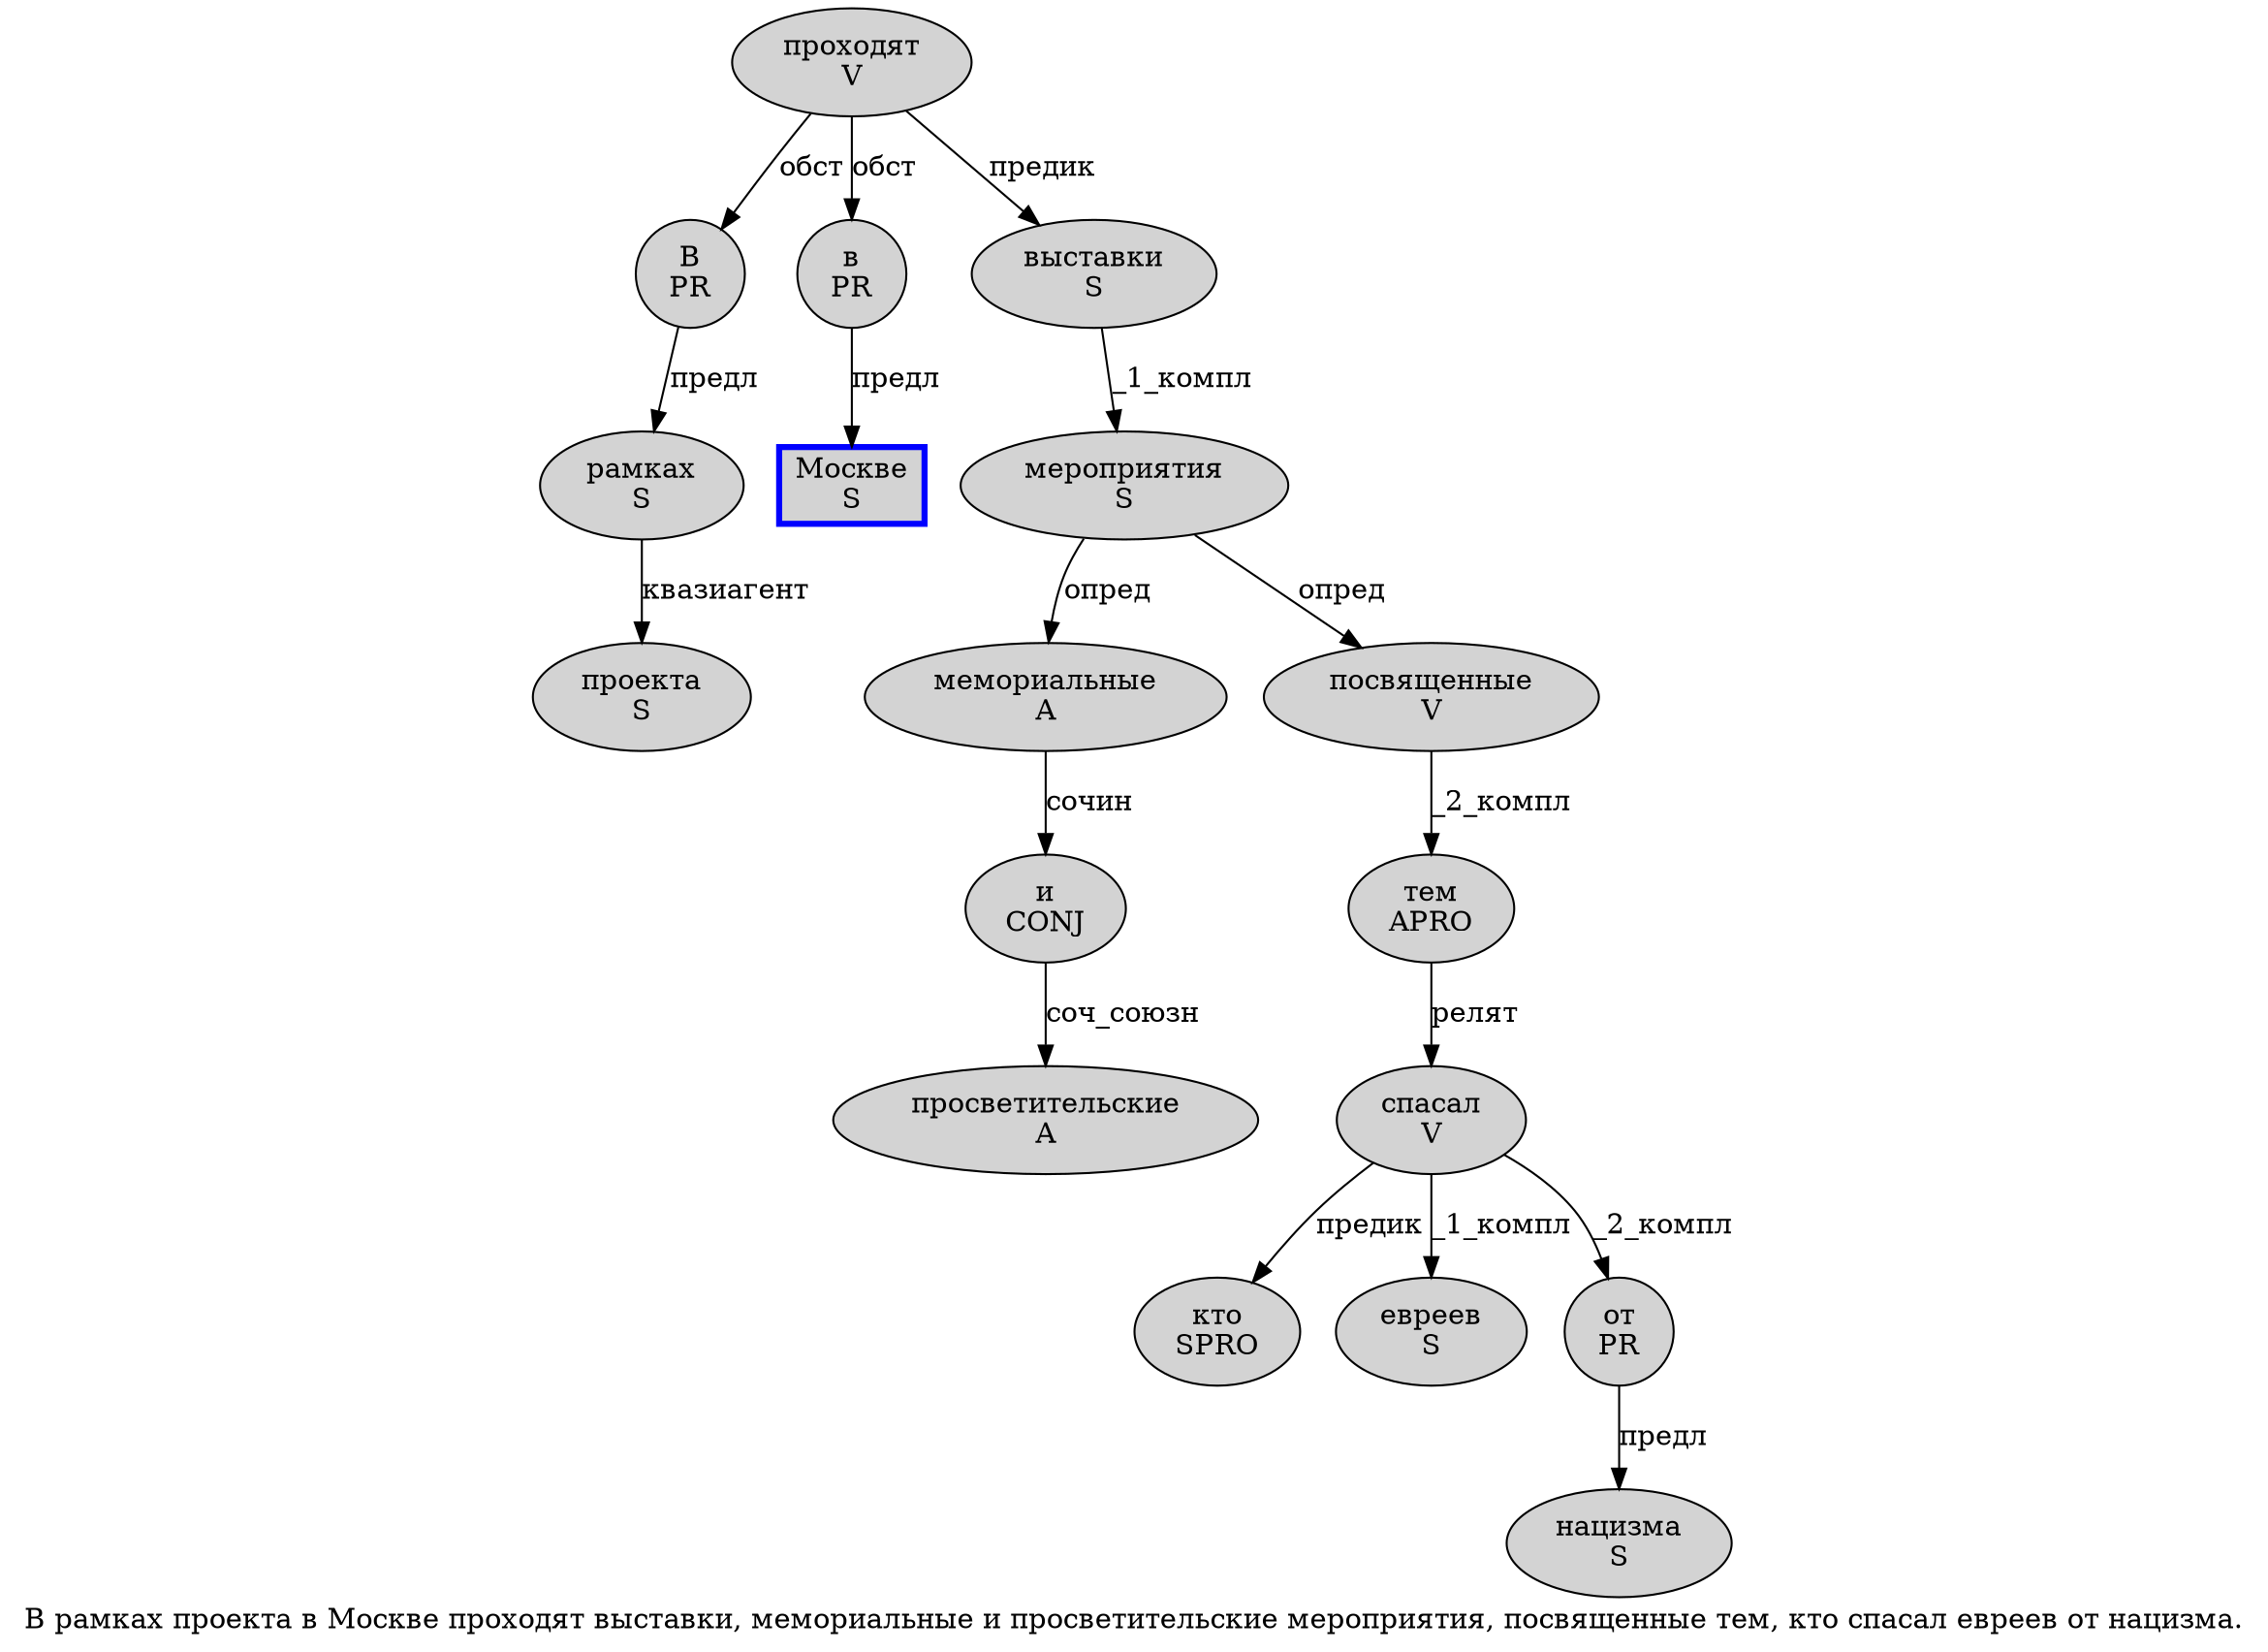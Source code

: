 digraph SENTENCE_1146 {
	graph [label="В рамках проекта в Москве проходят выставки, мемориальные и просветительские мероприятия, посвященные тем, кто спасал евреев от нацизма."]
	node [style=filled]
		0 [label="В
PR" color="" fillcolor=lightgray penwidth=1 shape=ellipse]
		1 [label="рамках
S" color="" fillcolor=lightgray penwidth=1 shape=ellipse]
		2 [label="проекта
S" color="" fillcolor=lightgray penwidth=1 shape=ellipse]
		3 [label="в
PR" color="" fillcolor=lightgray penwidth=1 shape=ellipse]
		4 [label="Москве
S" color=blue fillcolor=lightgray penwidth=3 shape=box]
		5 [label="проходят
V" color="" fillcolor=lightgray penwidth=1 shape=ellipse]
		6 [label="выставки
S" color="" fillcolor=lightgray penwidth=1 shape=ellipse]
		8 [label="мемориальные
A" color="" fillcolor=lightgray penwidth=1 shape=ellipse]
		9 [label="и
CONJ" color="" fillcolor=lightgray penwidth=1 shape=ellipse]
		10 [label="просветительские
A" color="" fillcolor=lightgray penwidth=1 shape=ellipse]
		11 [label="мероприятия
S" color="" fillcolor=lightgray penwidth=1 shape=ellipse]
		13 [label="посвященные
V" color="" fillcolor=lightgray penwidth=1 shape=ellipse]
		14 [label="тем
APRO" color="" fillcolor=lightgray penwidth=1 shape=ellipse]
		16 [label="кто
SPRO" color="" fillcolor=lightgray penwidth=1 shape=ellipse]
		17 [label="спасал
V" color="" fillcolor=lightgray penwidth=1 shape=ellipse]
		18 [label="евреев
S" color="" fillcolor=lightgray penwidth=1 shape=ellipse]
		19 [label="от
PR" color="" fillcolor=lightgray penwidth=1 shape=ellipse]
		20 [label="нацизма
S" color="" fillcolor=lightgray penwidth=1 shape=ellipse]
			19 -> 20 [label="предл"]
			14 -> 17 [label="релят"]
			3 -> 4 [label="предл"]
			8 -> 9 [label="сочин"]
			5 -> 0 [label="обст"]
			5 -> 3 [label="обст"]
			5 -> 6 [label="предик"]
			9 -> 10 [label="соч_союзн"]
			11 -> 8 [label="опред"]
			11 -> 13 [label="опред"]
			1 -> 2 [label="квазиагент"]
			6 -> 11 [label="_1_компл"]
			17 -> 16 [label="предик"]
			17 -> 18 [label="_1_компл"]
			17 -> 19 [label="_2_компл"]
			13 -> 14 [label="_2_компл"]
			0 -> 1 [label="предл"]
}